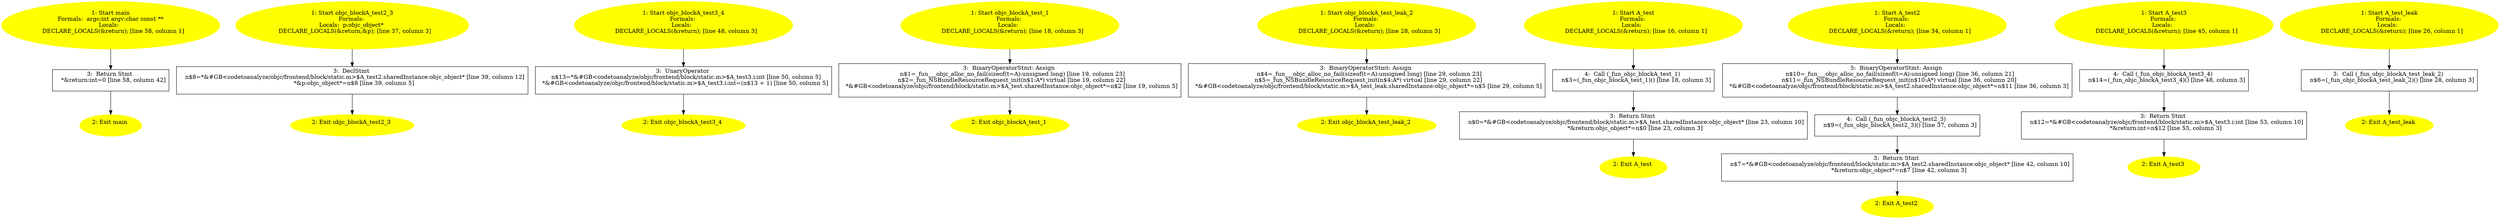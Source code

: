 /* @generated */
digraph cfg {
"main.fad58de7366495db4650cfefac2fcd61_1" [label="1: Start main\nFormals:  argc:int argv:char const **\nLocals:  \n   DECLARE_LOCALS(&return); [line 58, column 1]\n " color=yellow style=filled]
	

	 "main.fad58de7366495db4650cfefac2fcd61_1" -> "main.fad58de7366495db4650cfefac2fcd61_3" ;
"main.fad58de7366495db4650cfefac2fcd61_2" [label="2: Exit main \n  " color=yellow style=filled]
	

"main.fad58de7366495db4650cfefac2fcd61_3" [label="3:  Return Stmt \n   *&return:int=0 [line 58, column 42]\n " shape="box"]
	

	 "main.fad58de7366495db4650cfefac2fcd61_3" -> "main.fad58de7366495db4650cfefac2fcd61_2" ;
"objc_blockA_test2_3.d73da2e84cb701fb03b2fbe656a01a1b_1" [label="1: Start objc_blockA_test2_3\nFormals: \nLocals:  p:objc_object* \n   DECLARE_LOCALS(&return,&p); [line 37, column 3]\n " color=yellow style=filled]
	

	 "objc_blockA_test2_3.d73da2e84cb701fb03b2fbe656a01a1b_1" -> "objc_blockA_test2_3.d73da2e84cb701fb03b2fbe656a01a1b_3" ;
"objc_blockA_test2_3.d73da2e84cb701fb03b2fbe656a01a1b_2" [label="2: Exit objc_blockA_test2_3 \n  " color=yellow style=filled]
	

"objc_blockA_test2_3.d73da2e84cb701fb03b2fbe656a01a1b_3" [label="3:  DeclStmt \n   n$8=*&#GB<codetoanalyze/objc/frontend/block/static.m>$A_test2.sharedInstance:objc_object* [line 39, column 12]\n  *&p:objc_object*=n$8 [line 39, column 5]\n " shape="box"]
	

	 "objc_blockA_test2_3.d73da2e84cb701fb03b2fbe656a01a1b_3" -> "objc_blockA_test2_3.d73da2e84cb701fb03b2fbe656a01a1b_2" ;
"objc_blockA_test3_4.645dc6f18a9ea7bd77a195ea083890a4_1" [label="1: Start objc_blockA_test3_4\nFormals: \nLocals:  \n   DECLARE_LOCALS(&return); [line 48, column 3]\n " color=yellow style=filled]
	

	 "objc_blockA_test3_4.645dc6f18a9ea7bd77a195ea083890a4_1" -> "objc_blockA_test3_4.645dc6f18a9ea7bd77a195ea083890a4_3" ;
"objc_blockA_test3_4.645dc6f18a9ea7bd77a195ea083890a4_2" [label="2: Exit objc_blockA_test3_4 \n  " color=yellow style=filled]
	

"objc_blockA_test3_4.645dc6f18a9ea7bd77a195ea083890a4_3" [label="3:  UnaryOperator \n   n$13=*&#GB<codetoanalyze/objc/frontend/block/static.m>$A_test3.i:int [line 50, column 5]\n  *&#GB<codetoanalyze/objc/frontend/block/static.m>$A_test3.i:int=(n$13 + 1) [line 50, column 5]\n " shape="box"]
	

	 "objc_blockA_test3_4.645dc6f18a9ea7bd77a195ea083890a4_3" -> "objc_blockA_test3_4.645dc6f18a9ea7bd77a195ea083890a4_2" ;
"objc_blockA_test_1.91b00d7c265c98d7bfda34cc42ad73ed_1" [label="1: Start objc_blockA_test_1\nFormals: \nLocals:  \n   DECLARE_LOCALS(&return); [line 18, column 3]\n " color=yellow style=filled]
	

	 "objc_blockA_test_1.91b00d7c265c98d7bfda34cc42ad73ed_1" -> "objc_blockA_test_1.91b00d7c265c98d7bfda34cc42ad73ed_3" ;
"objc_blockA_test_1.91b00d7c265c98d7bfda34cc42ad73ed_2" [label="2: Exit objc_blockA_test_1 \n  " color=yellow style=filled]
	

"objc_blockA_test_1.91b00d7c265c98d7bfda34cc42ad73ed_3" [label="3:  BinaryOperatorStmt: Assign \n   n$1=_fun___objc_alloc_no_fail(sizeof(t=A):unsigned long) [line 19, column 23]\n  n$2=_fun_NSBundleResourceRequest_init(n$1:A*) virtual [line 19, column 22]\n  *&#GB<codetoanalyze/objc/frontend/block/static.m>$A_test.sharedInstance:objc_object*=n$2 [line 19, column 5]\n " shape="box"]
	

	 "objc_blockA_test_1.91b00d7c265c98d7bfda34cc42ad73ed_3" -> "objc_blockA_test_1.91b00d7c265c98d7bfda34cc42ad73ed_2" ;
"objc_blockA_test_leak_2.5b3de3f9ef0695311853bace3ed320b8_1" [label="1: Start objc_blockA_test_leak_2\nFormals: \nLocals:  \n   DECLARE_LOCALS(&return); [line 28, column 3]\n " color=yellow style=filled]
	

	 "objc_blockA_test_leak_2.5b3de3f9ef0695311853bace3ed320b8_1" -> "objc_blockA_test_leak_2.5b3de3f9ef0695311853bace3ed320b8_3" ;
"objc_blockA_test_leak_2.5b3de3f9ef0695311853bace3ed320b8_2" [label="2: Exit objc_blockA_test_leak_2 \n  " color=yellow style=filled]
	

"objc_blockA_test_leak_2.5b3de3f9ef0695311853bace3ed320b8_3" [label="3:  BinaryOperatorStmt: Assign \n   n$4=_fun___objc_alloc_no_fail(sizeof(t=A):unsigned long) [line 29, column 23]\n  n$5=_fun_NSBundleResourceRequest_init(n$4:A*) virtual [line 29, column 22]\n  *&#GB<codetoanalyze/objc/frontend/block/static.m>$A_test_leak.sharedInstance:objc_object*=n$5 [line 29, column 5]\n " shape="box"]
	

	 "objc_blockA_test_leak_2.5b3de3f9ef0695311853bace3ed320b8_3" -> "objc_blockA_test_leak_2.5b3de3f9ef0695311853bace3ed320b8_2" ;
"test#A#class.c69ae9e6be36a2eeb5dcbaa1187c354d_1" [label="1: Start A_test\nFormals: \nLocals:  \n   DECLARE_LOCALS(&return); [line 16, column 1]\n " color=yellow style=filled]
	

	 "test#A#class.c69ae9e6be36a2eeb5dcbaa1187c354d_1" -> "test#A#class.c69ae9e6be36a2eeb5dcbaa1187c354d_4" ;
"test#A#class.c69ae9e6be36a2eeb5dcbaa1187c354d_2" [label="2: Exit A_test \n  " color=yellow style=filled]
	

"test#A#class.c69ae9e6be36a2eeb5dcbaa1187c354d_3" [label="3:  Return Stmt \n   n$0=*&#GB<codetoanalyze/objc/frontend/block/static.m>$A_test.sharedInstance:objc_object* [line 23, column 10]\n  *&return:objc_object*=n$0 [line 23, column 3]\n " shape="box"]
	

	 "test#A#class.c69ae9e6be36a2eeb5dcbaa1187c354d_3" -> "test#A#class.c69ae9e6be36a2eeb5dcbaa1187c354d_2" ;
"test#A#class.c69ae9e6be36a2eeb5dcbaa1187c354d_4" [label="4:  Call (_fun_objc_blockA_test_1) \n   n$3=(_fun_objc_blockA_test_1)() [line 18, column 3]\n " shape="box"]
	

	 "test#A#class.c69ae9e6be36a2eeb5dcbaa1187c354d_4" -> "test#A#class.c69ae9e6be36a2eeb5dcbaa1187c354d_3" ;
"test2#A#class.ce50cb13c3345decc567dd4eb6124604_1" [label="1: Start A_test2\nFormals: \nLocals:  \n   DECLARE_LOCALS(&return); [line 34, column 1]\n " color=yellow style=filled]
	

	 "test2#A#class.ce50cb13c3345decc567dd4eb6124604_1" -> "test2#A#class.ce50cb13c3345decc567dd4eb6124604_5" ;
"test2#A#class.ce50cb13c3345decc567dd4eb6124604_2" [label="2: Exit A_test2 \n  " color=yellow style=filled]
	

"test2#A#class.ce50cb13c3345decc567dd4eb6124604_3" [label="3:  Return Stmt \n   n$7=*&#GB<codetoanalyze/objc/frontend/block/static.m>$A_test2.sharedInstance:objc_object* [line 42, column 10]\n  *&return:objc_object*=n$7 [line 42, column 3]\n " shape="box"]
	

	 "test2#A#class.ce50cb13c3345decc567dd4eb6124604_3" -> "test2#A#class.ce50cb13c3345decc567dd4eb6124604_2" ;
"test2#A#class.ce50cb13c3345decc567dd4eb6124604_4" [label="4:  Call (_fun_objc_blockA_test2_3) \n   n$9=(_fun_objc_blockA_test2_3)() [line 37, column 3]\n " shape="box"]
	

	 "test2#A#class.ce50cb13c3345decc567dd4eb6124604_4" -> "test2#A#class.ce50cb13c3345decc567dd4eb6124604_3" ;
"test2#A#class.ce50cb13c3345decc567dd4eb6124604_5" [label="5:  BinaryOperatorStmt: Assign \n   n$10=_fun___objc_alloc_no_fail(sizeof(t=A):unsigned long) [line 36, column 21]\n  n$11=_fun_NSBundleResourceRequest_init(n$10:A*) virtual [line 36, column 20]\n  *&#GB<codetoanalyze/objc/frontend/block/static.m>$A_test2.sharedInstance:objc_object*=n$11 [line 36, column 3]\n " shape="box"]
	

	 "test2#A#class.ce50cb13c3345decc567dd4eb6124604_5" -> "test2#A#class.ce50cb13c3345decc567dd4eb6124604_4" ;
"test3#A#class.041e0eaf033ae8cfa2af48253dfb07ee_1" [label="1: Start A_test3\nFormals: \nLocals:  \n   DECLARE_LOCALS(&return); [line 45, column 1]\n " color=yellow style=filled]
	

	 "test3#A#class.041e0eaf033ae8cfa2af48253dfb07ee_1" -> "test3#A#class.041e0eaf033ae8cfa2af48253dfb07ee_4" ;
"test3#A#class.041e0eaf033ae8cfa2af48253dfb07ee_2" [label="2: Exit A_test3 \n  " color=yellow style=filled]
	

"test3#A#class.041e0eaf033ae8cfa2af48253dfb07ee_3" [label="3:  Return Stmt \n   n$12=*&#GB<codetoanalyze/objc/frontend/block/static.m>$A_test3.i:int [line 53, column 10]\n  *&return:int=n$12 [line 53, column 3]\n " shape="box"]
	

	 "test3#A#class.041e0eaf033ae8cfa2af48253dfb07ee_3" -> "test3#A#class.041e0eaf033ae8cfa2af48253dfb07ee_2" ;
"test3#A#class.041e0eaf033ae8cfa2af48253dfb07ee_4" [label="4:  Call (_fun_objc_blockA_test3_4) \n   n$14=(_fun_objc_blockA_test3_4)() [line 48, column 3]\n " shape="box"]
	

	 "test3#A#class.041e0eaf033ae8cfa2af48253dfb07ee_4" -> "test3#A#class.041e0eaf033ae8cfa2af48253dfb07ee_3" ;
"test_leak#A#class.8240788aa53244827857be0e92d27671_1" [label="1: Start A_test_leak\nFormals: \nLocals:  \n   DECLARE_LOCALS(&return); [line 26, column 1]\n " color=yellow style=filled]
	

	 "test_leak#A#class.8240788aa53244827857be0e92d27671_1" -> "test_leak#A#class.8240788aa53244827857be0e92d27671_3" ;
"test_leak#A#class.8240788aa53244827857be0e92d27671_2" [label="2: Exit A_test_leak \n  " color=yellow style=filled]
	

"test_leak#A#class.8240788aa53244827857be0e92d27671_3" [label="3:  Call (_fun_objc_blockA_test_leak_2) \n   n$6=(_fun_objc_blockA_test_leak_2)() [line 28, column 3]\n " shape="box"]
	

	 "test_leak#A#class.8240788aa53244827857be0e92d27671_3" -> "test_leak#A#class.8240788aa53244827857be0e92d27671_2" ;
}
